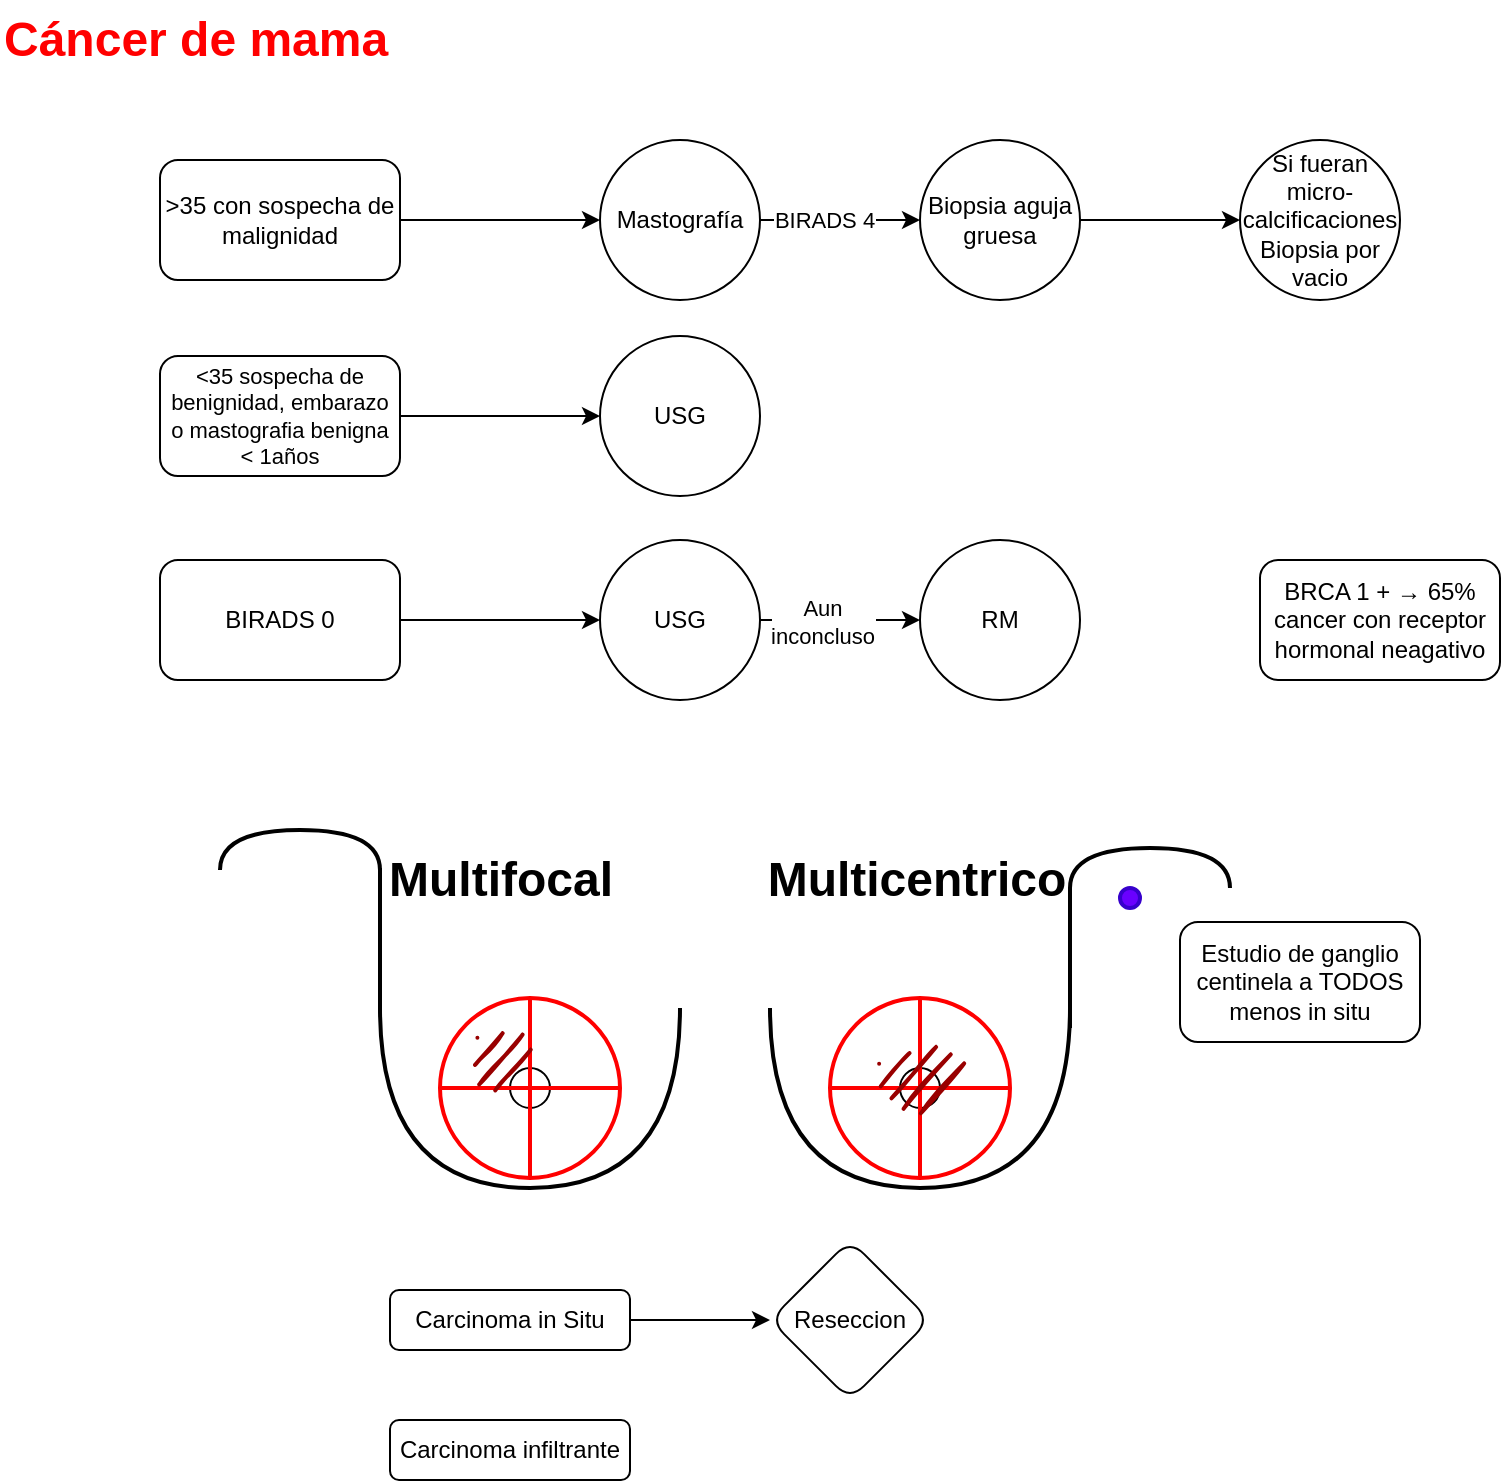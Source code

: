 <mxfile version="21.5.0" type="github">
  <diagram name="Página-1" id="x1ECHJm3GgScoIIS8FfD">
    <mxGraphModel dx="1158" dy="745" grid="1" gridSize="10" guides="1" tooltips="1" connect="1" arrows="1" fold="1" page="1" pageScale="1" pageWidth="850" pageHeight="1100" math="0" shadow="0">
      <root>
        <mxCell id="0" />
        <mxCell id="1" parent="0" />
        <mxCell id="3IjL7LeWgJH9LYlmYb9x-1" value="Cáncer de mama" style="text;strokeColor=none;fillColor=none;html=1;fontSize=24;fontStyle=1;verticalAlign=middle;align=left;fontColor=#FF0000;" vertex="1" parent="1">
          <mxGeometry width="160" height="40" as="geometry" />
        </mxCell>
        <mxCell id="3IjL7LeWgJH9LYlmYb9x-4" value="" style="edgeStyle=orthogonalEdgeStyle;rounded=0;orthogonalLoop=1;jettySize=auto;html=1;" edge="1" parent="1" source="3IjL7LeWgJH9LYlmYb9x-2" target="3IjL7LeWgJH9LYlmYb9x-3">
          <mxGeometry relative="1" as="geometry" />
        </mxCell>
        <mxCell id="3IjL7LeWgJH9LYlmYb9x-2" value="&amp;gt;35 con sospecha de malignidad" style="rounded=1;whiteSpace=wrap;html=1;" vertex="1" parent="1">
          <mxGeometry x="80" y="80" width="120" height="60" as="geometry" />
        </mxCell>
        <mxCell id="3IjL7LeWgJH9LYlmYb9x-6" value="" style="edgeStyle=orthogonalEdgeStyle;rounded=0;orthogonalLoop=1;jettySize=auto;html=1;" edge="1" parent="1" source="3IjL7LeWgJH9LYlmYb9x-3" target="3IjL7LeWgJH9LYlmYb9x-5">
          <mxGeometry relative="1" as="geometry" />
        </mxCell>
        <mxCell id="3IjL7LeWgJH9LYlmYb9x-7" value="BIRADS 4" style="edgeLabel;html=1;align=center;verticalAlign=middle;resizable=0;points=[];" vertex="1" connectable="0" parent="3IjL7LeWgJH9LYlmYb9x-6">
          <mxGeometry x="-0.2" relative="1" as="geometry">
            <mxPoint as="offset" />
          </mxGeometry>
        </mxCell>
        <mxCell id="3IjL7LeWgJH9LYlmYb9x-3" value="Mastografía" style="ellipse;whiteSpace=wrap;html=1;rounded=1;" vertex="1" parent="1">
          <mxGeometry x="300" y="70" width="80" height="80" as="geometry" />
        </mxCell>
        <mxCell id="3IjL7LeWgJH9LYlmYb9x-47" value="" style="edgeStyle=orthogonalEdgeStyle;rounded=0;orthogonalLoop=1;jettySize=auto;html=1;" edge="1" parent="1" source="3IjL7LeWgJH9LYlmYb9x-5" target="3IjL7LeWgJH9LYlmYb9x-46">
          <mxGeometry relative="1" as="geometry" />
        </mxCell>
        <mxCell id="3IjL7LeWgJH9LYlmYb9x-5" value="Biopsia aguja gruesa" style="ellipse;whiteSpace=wrap;html=1;rounded=1;" vertex="1" parent="1">
          <mxGeometry x="460" y="70" width="80" height="80" as="geometry" />
        </mxCell>
        <mxCell id="3IjL7LeWgJH9LYlmYb9x-11" value="" style="edgeStyle=orthogonalEdgeStyle;rounded=0;orthogonalLoop=1;jettySize=auto;html=1;" edge="1" parent="1" source="3IjL7LeWgJH9LYlmYb9x-8" target="3IjL7LeWgJH9LYlmYb9x-10">
          <mxGeometry relative="1" as="geometry" />
        </mxCell>
        <mxCell id="3IjL7LeWgJH9LYlmYb9x-8" value="&amp;lt;35 sospecha de benignidad, embarazo o mastografia benigna &amp;lt; 1años" style="whiteSpace=wrap;html=1;rounded=1;fontSize=11;" vertex="1" parent="1">
          <mxGeometry x="80" y="178" width="120" height="60" as="geometry" />
        </mxCell>
        <mxCell id="3IjL7LeWgJH9LYlmYb9x-10" value="USG" style="ellipse;whiteSpace=wrap;html=1;rounded=1;" vertex="1" parent="1">
          <mxGeometry x="300" y="168" width="80" height="80" as="geometry" />
        </mxCell>
        <mxCell id="3IjL7LeWgJH9LYlmYb9x-12" value="" style="edgeStyle=orthogonalEdgeStyle;rounded=0;orthogonalLoop=1;jettySize=auto;html=1;" edge="1" parent="1" source="3IjL7LeWgJH9LYlmYb9x-13" target="3IjL7LeWgJH9LYlmYb9x-14">
          <mxGeometry relative="1" as="geometry" />
        </mxCell>
        <mxCell id="3IjL7LeWgJH9LYlmYb9x-13" value="BIRADS 0" style="whiteSpace=wrap;html=1;rounded=1;" vertex="1" parent="1">
          <mxGeometry x="80" y="280" width="120" height="60" as="geometry" />
        </mxCell>
        <mxCell id="3IjL7LeWgJH9LYlmYb9x-16" value="" style="edgeStyle=orthogonalEdgeStyle;rounded=0;orthogonalLoop=1;jettySize=auto;html=1;" edge="1" parent="1" source="3IjL7LeWgJH9LYlmYb9x-14" target="3IjL7LeWgJH9LYlmYb9x-15">
          <mxGeometry relative="1" as="geometry" />
        </mxCell>
        <mxCell id="3IjL7LeWgJH9LYlmYb9x-17" value="Aun &lt;br&gt;inconcluso" style="edgeLabel;html=1;align=center;verticalAlign=middle;resizable=0;points=[];" vertex="1" connectable="0" parent="3IjL7LeWgJH9LYlmYb9x-16">
          <mxGeometry x="-0.225" y="-1" relative="1" as="geometry">
            <mxPoint as="offset" />
          </mxGeometry>
        </mxCell>
        <mxCell id="3IjL7LeWgJH9LYlmYb9x-14" value="USG" style="ellipse;whiteSpace=wrap;html=1;rounded=1;" vertex="1" parent="1">
          <mxGeometry x="300" y="270" width="80" height="80" as="geometry" />
        </mxCell>
        <mxCell id="3IjL7LeWgJH9LYlmYb9x-15" value="RM" style="ellipse;whiteSpace=wrap;html=1;rounded=1;" vertex="1" parent="1">
          <mxGeometry x="460" y="270" width="80" height="80" as="geometry" />
        </mxCell>
        <mxCell id="3IjL7LeWgJH9LYlmYb9x-18" value="BRCA 1 + → 65% cancer con receptor hormonal neagativo" style="rounded=1;whiteSpace=wrap;html=1;" vertex="1" parent="1">
          <mxGeometry x="630" y="280" width="120" height="60" as="geometry" />
        </mxCell>
        <mxCell id="3IjL7LeWgJH9LYlmYb9x-50" value="" style="edgeStyle=orthogonalEdgeStyle;rounded=0;orthogonalLoop=1;jettySize=auto;html=1;" edge="1" parent="1" source="3IjL7LeWgJH9LYlmYb9x-22" target="3IjL7LeWgJH9LYlmYb9x-49">
          <mxGeometry relative="1" as="geometry" />
        </mxCell>
        <mxCell id="3IjL7LeWgJH9LYlmYb9x-22" value="Carcinoma in Situ" style="rounded=1;whiteSpace=wrap;html=1;" vertex="1" parent="1">
          <mxGeometry x="195" y="645" width="120" height="30" as="geometry" />
        </mxCell>
        <mxCell id="3IjL7LeWgJH9LYlmYb9x-23" value="" style="shape=requiredInterface;html=1;verticalLabelPosition=bottom;sketch=0;direction=south;strokeWidth=2;" vertex="1" parent="1">
          <mxGeometry x="190" y="504" width="150" height="90" as="geometry" />
        </mxCell>
        <mxCell id="3IjL7LeWgJH9LYlmYb9x-24" value="" style="shape=requiredInterface;html=1;verticalLabelPosition=bottom;sketch=0;direction=north;strokeWidth=2;" vertex="1" parent="1">
          <mxGeometry x="110" y="415" width="80" height="20" as="geometry" />
        </mxCell>
        <mxCell id="3IjL7LeWgJH9LYlmYb9x-26" value="" style="endArrow=none;html=1;rounded=0;strokeWidth=2;" edge="1" parent="1">
          <mxGeometry width="50" height="50" relative="1" as="geometry">
            <mxPoint x="190" y="504" as="sourcePoint" />
            <mxPoint x="190" y="434" as="targetPoint" />
          </mxGeometry>
        </mxCell>
        <mxCell id="3IjL7LeWgJH9LYlmYb9x-31" value="" style="ellipse;whiteSpace=wrap;html=1;aspect=fixed;" vertex="1" parent="1">
          <mxGeometry x="255" y="534" width="20" height="20" as="geometry" />
        </mxCell>
        <mxCell id="3IjL7LeWgJH9LYlmYb9x-32" value="" style="shape=orEllipse;perimeter=ellipsePerimeter;whiteSpace=wrap;html=1;backgroundOutline=1;fillColor=none;strokeWidth=2;strokeColor=#FF0000;" vertex="1" parent="1">
          <mxGeometry x="220" y="499" width="90" height="90" as="geometry" />
        </mxCell>
        <mxCell id="3IjL7LeWgJH9LYlmYb9x-33" value="" style="shape=requiredInterface;html=1;verticalLabelPosition=bottom;sketch=0;direction=south;strokeWidth=2;" vertex="1" parent="1">
          <mxGeometry x="385" y="504" width="150" height="90" as="geometry" />
        </mxCell>
        <mxCell id="3IjL7LeWgJH9LYlmYb9x-34" value="" style="shape=requiredInterface;html=1;verticalLabelPosition=bottom;sketch=0;direction=north;strokeWidth=2;" vertex="1" parent="1">
          <mxGeometry x="535" y="424" width="80" height="20" as="geometry" />
        </mxCell>
        <mxCell id="3IjL7LeWgJH9LYlmYb9x-35" value="" style="endArrow=none;html=1;rounded=0;strokeWidth=2;" edge="1" parent="1">
          <mxGeometry width="50" height="50" relative="1" as="geometry">
            <mxPoint x="535" y="514" as="sourcePoint" />
            <mxPoint x="535" y="444" as="targetPoint" />
          </mxGeometry>
        </mxCell>
        <mxCell id="3IjL7LeWgJH9LYlmYb9x-36" value="" style="ellipse;whiteSpace=wrap;html=1;aspect=fixed;" vertex="1" parent="1">
          <mxGeometry x="450" y="534" width="20" height="20" as="geometry" />
        </mxCell>
        <mxCell id="3IjL7LeWgJH9LYlmYb9x-37" value="" style="shape=orEllipse;perimeter=ellipsePerimeter;whiteSpace=wrap;html=1;backgroundOutline=1;fillColor=none;strokeWidth=2;strokeColor=#FF0000;" vertex="1" parent="1">
          <mxGeometry x="415" y="499" width="90" height="90" as="geometry" />
        </mxCell>
        <mxCell id="3IjL7LeWgJH9LYlmYb9x-43" value="" style="ellipse;whiteSpace=wrap;html=1;aspect=fixed;fillColor=#6a00ff;strokeColor=#3700CC;fontColor=#ffffff;strokeWidth=2;" vertex="1" parent="1">
          <mxGeometry x="560" y="444" width="10" height="10" as="geometry" />
        </mxCell>
        <mxCell id="3IjL7LeWgJH9LYlmYb9x-44" value="Multifocal" style="text;strokeColor=none;fillColor=none;html=1;fontSize=24;fontStyle=1;verticalAlign=middle;align=center;" vertex="1" parent="1">
          <mxGeometry x="200" y="420" width="100" height="40" as="geometry" />
        </mxCell>
        <mxCell id="3IjL7LeWgJH9LYlmYb9x-45" value="Multicentrico" style="text;strokeColor=none;fillColor=none;html=1;fontSize=24;fontStyle=1;verticalAlign=middle;align=center;" vertex="1" parent="1">
          <mxGeometry x="408" y="420" width="100" height="40" as="geometry" />
        </mxCell>
        <mxCell id="3IjL7LeWgJH9LYlmYb9x-46" value="Si fueran micro-calcificaciones Biopsia por vacio" style="ellipse;whiteSpace=wrap;html=1;rounded=1;" vertex="1" parent="1">
          <mxGeometry x="620" y="70" width="80" height="80" as="geometry" />
        </mxCell>
        <mxCell id="3IjL7LeWgJH9LYlmYb9x-49" value="Reseccion" style="rhombus;whiteSpace=wrap;html=1;rounded=1;" vertex="1" parent="1">
          <mxGeometry x="385" y="620" width="80" height="80" as="geometry" />
        </mxCell>
        <mxCell id="3IjL7LeWgJH9LYlmYb9x-51" value="Carcinoma infiltrante" style="rounded=1;whiteSpace=wrap;html=1;" vertex="1" parent="1">
          <mxGeometry x="195" y="710" width="120" height="30" as="geometry" />
        </mxCell>
        <mxCell id="3IjL7LeWgJH9LYlmYb9x-52" value="" style="ellipse;whiteSpace=wrap;html=1;strokeWidth=0;fillWeight=2;hachureGap=8;fillColor=#990000;fillStyle=dots;sketch=1;strokeColor=none;" vertex="1" parent="1">
          <mxGeometry x="235" y="512" width="30" height="34" as="geometry" />
        </mxCell>
        <mxCell id="3IjL7LeWgJH9LYlmYb9x-53" value="" style="ellipse;whiteSpace=wrap;html=1;strokeWidth=0;fillWeight=2;hachureGap=8;fillColor=#990000;fillStyle=dots;sketch=1;strokeColor=none;" vertex="1" parent="1">
          <mxGeometry x="437.5" y="521" width="45" height="33" as="geometry" />
        </mxCell>
        <mxCell id="3IjL7LeWgJH9LYlmYb9x-54" value="Estudio de ganglio centinela a TODOS menos in situ" style="rounded=1;whiteSpace=wrap;html=1;" vertex="1" parent="1">
          <mxGeometry x="590" y="461" width="120" height="60" as="geometry" />
        </mxCell>
      </root>
    </mxGraphModel>
  </diagram>
</mxfile>
